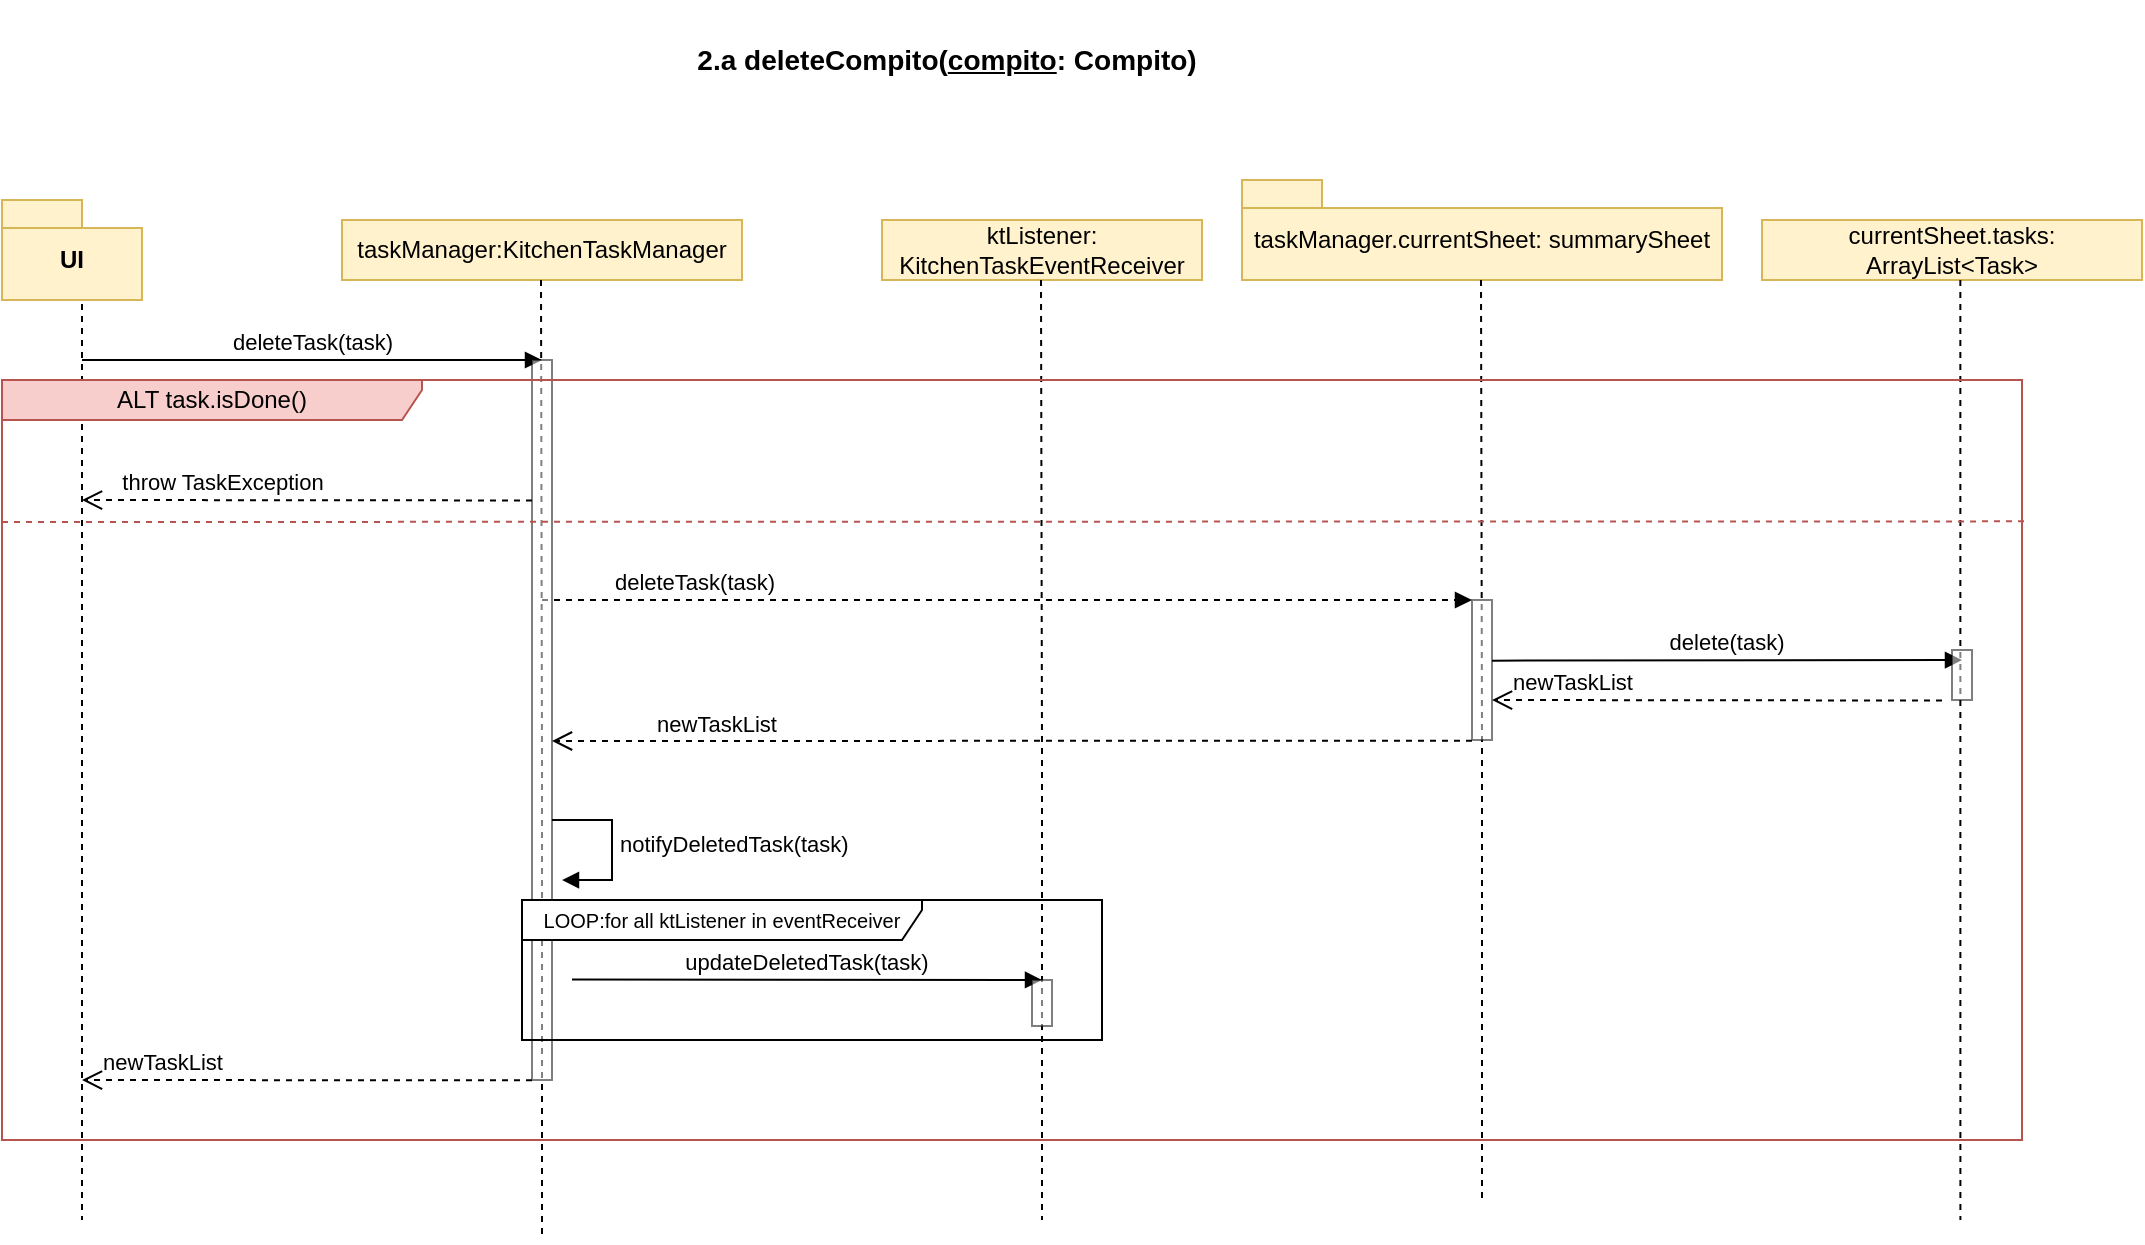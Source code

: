 <mxfile version="21.2.8" type="device">
  <diagram name="Pagina-1" id="QI-OkHlTtSYCSICKLEna">
    <mxGraphModel dx="-972" dy="721" grid="1" gridSize="10" guides="1" tooltips="1" connect="1" arrows="1" fold="1" page="1" pageScale="1" pageWidth="827" pageHeight="1169" math="0" shadow="0">
      <root>
        <mxCell id="0" />
        <mxCell id="1" parent="0" />
        <mxCell id="LRHvbplRAui-y9P_aE4K-1" style="edgeStyle=orthogonalEdgeStyle;rounded=0;orthogonalLoop=1;jettySize=auto;html=1;exitX=0.5;exitY=1;exitDx=0;exitDy=0;endArrow=none;endFill=0;dashed=1;exitPerimeter=0;" parent="1" edge="1">
          <mxGeometry relative="1" as="geometry">
            <mxPoint x="2080" y="800" as="targetPoint" />
            <mxPoint x="2080" y="336" as="sourcePoint" />
          </mxGeometry>
        </mxCell>
        <mxCell id="LRHvbplRAui-y9P_aE4K-2" value="UI" style="shape=folder;fontStyle=1;spacingTop=10;tabWidth=40;tabHeight=14;tabPosition=left;html=1;whiteSpace=wrap;fillColor=#fff2cc;strokeColor=#d6b656;" parent="1" vertex="1">
          <mxGeometry x="2040" y="290" width="70" height="50" as="geometry" />
        </mxCell>
        <mxCell id="LRHvbplRAui-y9P_aE4K-3" value="&lt;p style=&quot;margin-left: 18pt; font-size: 14px;&quot; class=&quot;MsoNormal&quot;&gt;&lt;b&gt;2.a&lt;/b&gt; &lt;b&gt;&lt;span style=&quot;line-height: 107%;&quot;&gt;deleteCompito(&lt;u&gt;compito&lt;/u&gt;: Compito)&lt;/span&gt;&lt;/b&gt;&lt;/p&gt;" style="text;html=1;align=center;verticalAlign=middle;resizable=0;points=[];autosize=1;strokeColor=none;fillColor=none;" parent="1" vertex="1">
          <mxGeometry x="2350" y="190" width="300" height="60" as="geometry" />
        </mxCell>
        <mxCell id="LRHvbplRAui-y9P_aE4K-4" value="&lt;span style=&quot;font-weight: normal;&quot;&gt;taskManager.currentSheet: summarySheet&lt;/span&gt;" style="shape=folder;fontStyle=1;spacingTop=10;tabWidth=40;tabHeight=14;tabPosition=left;html=1;whiteSpace=wrap;fillColor=#fff2cc;strokeColor=#d6b656;" parent="1" vertex="1">
          <mxGeometry x="2660" y="280" width="240" height="50" as="geometry" />
        </mxCell>
        <mxCell id="LRHvbplRAui-y9P_aE4K-5" value="taskManager:KitchenTaskManager" style="html=1;whiteSpace=wrap;fillColor=#fff2cc;strokeColor=#d6b656;" parent="1" vertex="1">
          <mxGeometry x="2210" y="300" width="200" height="30" as="geometry" />
        </mxCell>
        <mxCell id="LRHvbplRAui-y9P_aE4K-6" value="ktListener: KitchenTaskEventReceiver" style="html=1;whiteSpace=wrap;fillColor=#fff2cc;strokeColor=#d6b656;" parent="1" vertex="1">
          <mxGeometry x="2480" y="300" width="160" height="30" as="geometry" />
        </mxCell>
        <mxCell id="LRHvbplRAui-y9P_aE4K-7" style="edgeStyle=orthogonalEdgeStyle;rounded=0;orthogonalLoop=1;jettySize=auto;html=1;exitX=0.5;exitY=1;exitDx=0;exitDy=0;endArrow=none;endFill=0;dashed=1;exitPerimeter=0;" parent="1" edge="1">
          <mxGeometry relative="1" as="geometry">
            <mxPoint x="2310" y="810" as="targetPoint" />
            <mxPoint x="2309.5" y="330" as="sourcePoint" />
          </mxGeometry>
        </mxCell>
        <mxCell id="LRHvbplRAui-y9P_aE4K-8" style="edgeStyle=orthogonalEdgeStyle;rounded=0;orthogonalLoop=1;jettySize=auto;html=1;exitX=0.5;exitY=1;exitDx=0;exitDy=0;endArrow=none;endFill=0;dashed=1;exitPerimeter=0;" parent="1" edge="1">
          <mxGeometry relative="1" as="geometry">
            <mxPoint x="2560" y="800" as="targetPoint" />
            <mxPoint x="2559.5" y="330" as="sourcePoint" />
          </mxGeometry>
        </mxCell>
        <mxCell id="LRHvbplRAui-y9P_aE4K-9" style="edgeStyle=orthogonalEdgeStyle;rounded=0;orthogonalLoop=1;jettySize=auto;html=1;exitX=0.5;exitY=1;exitDx=0;exitDy=0;endArrow=none;endFill=0;dashed=1;exitPerimeter=0;" parent="1" edge="1">
          <mxGeometry relative="1" as="geometry">
            <mxPoint x="2780" y="790" as="targetPoint" />
            <mxPoint x="2779.5" y="330" as="sourcePoint" />
          </mxGeometry>
        </mxCell>
        <mxCell id="LRHvbplRAui-y9P_aE4K-10" value="deleteTask(task)" style="html=1;verticalAlign=bottom;endArrow=block;edgeStyle=elbowEdgeStyle;elbow=vertical;curved=0;rounded=0;" parent="1" edge="1">
          <mxGeometry width="80" relative="1" as="geometry">
            <mxPoint x="2080" y="370" as="sourcePoint" />
            <mxPoint x="2310" y="370" as="targetPoint" />
          </mxGeometry>
        </mxCell>
        <mxCell id="LRHvbplRAui-y9P_aE4K-11" value="deleteTask(task)" style="html=1;verticalAlign=bottom;endArrow=block;edgeStyle=elbowEdgeStyle;elbow=vertical;curved=0;rounded=0;dashed=1;" parent="1" target="LRHvbplRAui-y9P_aE4K-24" edge="1">
          <mxGeometry x="-0.672" width="80" relative="1" as="geometry">
            <mxPoint x="2310" y="490.06" as="sourcePoint" />
            <mxPoint x="2860" y="490" as="targetPoint" />
            <mxPoint as="offset" />
          </mxGeometry>
        </mxCell>
        <mxCell id="LRHvbplRAui-y9P_aE4K-23" value="" style="html=1;points=[];perimeter=orthogonalPerimeter;outlineConnect=0;targetShapes=umlLifeline;portConstraint=eastwest;newEdgeStyle={&quot;edgeStyle&quot;:&quot;elbowEdgeStyle&quot;,&quot;elbow&quot;:&quot;vertical&quot;,&quot;curved&quot;:0,&quot;rounded&quot;:0};shadow=0;imageAspect=1;fillOpacity=50;strokeOpacity=50;" parent="1" vertex="1">
          <mxGeometry x="2305" y="370" width="10" height="360" as="geometry" />
        </mxCell>
        <mxCell id="LRHvbplRAui-y9P_aE4K-24" value="" style="html=1;points=[];perimeter=orthogonalPerimeter;outlineConnect=0;targetShapes=umlLifeline;portConstraint=eastwest;newEdgeStyle={&quot;edgeStyle&quot;:&quot;elbowEdgeStyle&quot;,&quot;elbow&quot;:&quot;vertical&quot;,&quot;curved&quot;:0,&quot;rounded&quot;:0};shadow=0;imageAspect=1;fillOpacity=50;strokeOpacity=50;" parent="1" vertex="1">
          <mxGeometry x="2775" y="490" width="10" height="70" as="geometry" />
        </mxCell>
        <mxCell id="LRHvbplRAui-y9P_aE4K-27" value="notifyDeletedTask(task)" style="html=1;align=left;spacingLeft=2;endArrow=block;rounded=0;edgeStyle=orthogonalEdgeStyle;curved=0;rounded=0;" parent="1" edge="1">
          <mxGeometry relative="1" as="geometry">
            <mxPoint x="2315" y="599.97" as="sourcePoint" />
            <Array as="points">
              <mxPoint x="2345" y="629.97" />
            </Array>
            <mxPoint x="2320" y="630.029" as="targetPoint" />
          </mxGeometry>
        </mxCell>
        <mxCell id="LRHvbplRAui-y9P_aE4K-28" value="updateDeletedTask(task)" style="html=1;verticalAlign=bottom;endArrow=block;edgeStyle=elbowEdgeStyle;elbow=vertical;curved=0;rounded=0;" parent="1" edge="1">
          <mxGeometry width="80" relative="1" as="geometry">
            <mxPoint x="2325" y="679.76" as="sourcePoint" />
            <mxPoint x="2560" y="680" as="targetPoint" />
          </mxGeometry>
        </mxCell>
        <mxCell id="LRHvbplRAui-y9P_aE4K-29" value="&lt;font style=&quot;font-size: 10px;&quot;&gt;LOOP:for all ktListener in eventReceiver&lt;/font&gt;" style="shape=umlFrame;whiteSpace=wrap;html=1;pointerEvents=0;width=200;height=20;" parent="1" vertex="1">
          <mxGeometry x="2300" y="640" width="290" height="70" as="geometry" />
        </mxCell>
        <mxCell id="LRHvbplRAui-y9P_aE4K-30" value="" style="html=1;points=[];perimeter=orthogonalPerimeter;outlineConnect=0;targetShapes=umlLifeline;portConstraint=eastwest;newEdgeStyle={&quot;edgeStyle&quot;:&quot;elbowEdgeStyle&quot;,&quot;elbow&quot;:&quot;vertical&quot;,&quot;curved&quot;:0,&quot;rounded&quot;:0};shadow=0;imageAspect=1;fillOpacity=50;strokeOpacity=50;" parent="1" vertex="1">
          <mxGeometry x="2555" y="680.0" width="10" height="23" as="geometry" />
        </mxCell>
        <mxCell id="LRHvbplRAui-y9P_aE4K-47" value="currentSheet.tasks: ArrayList&amp;lt;Task&amp;gt;" style="html=1;whiteSpace=wrap;fillColor=#fff2cc;strokeColor=#d6b656;" parent="1" vertex="1">
          <mxGeometry x="2920" y="300" width="190" height="30" as="geometry" />
        </mxCell>
        <mxCell id="LRHvbplRAui-y9P_aE4K-52" value="newTaskList" style="html=1;verticalAlign=bottom;endArrow=open;dashed=1;endSize=8;edgeStyle=elbowEdgeStyle;elbow=vertical;curved=0;rounded=0;" parent="1" edge="1">
          <mxGeometry x="0.644" relative="1" as="geometry">
            <mxPoint x="2305" y="730.17" as="sourcePoint" />
            <mxPoint x="2080" y="730" as="targetPoint" />
            <mxPoint as="offset" />
          </mxGeometry>
        </mxCell>
        <mxCell id="LRHvbplRAui-y9P_aE4K-54" style="edgeStyle=orthogonalEdgeStyle;rounded=0;orthogonalLoop=1;jettySize=auto;html=1;endArrow=none;endFill=0;dashed=1;" parent="1" edge="1">
          <mxGeometry relative="1" as="geometry">
            <mxPoint x="3019" y="800" as="targetPoint" />
            <mxPoint x="3019.17" y="330" as="sourcePoint" />
            <Array as="points">
              <mxPoint x="3019" y="800" />
            </Array>
          </mxGeometry>
        </mxCell>
        <mxCell id="LRHvbplRAui-y9P_aE4K-64" value="delete(task)" style="html=1;verticalAlign=bottom;endArrow=block;edgeStyle=elbowEdgeStyle;elbow=vertical;curved=0;rounded=0;" parent="1" edge="1">
          <mxGeometry width="80" relative="1" as="geometry">
            <mxPoint x="2785" y="520.33" as="sourcePoint" />
            <mxPoint x="3020" y="520" as="targetPoint" />
          </mxGeometry>
        </mxCell>
        <mxCell id="LRHvbplRAui-y9P_aE4K-65" value="" style="html=1;points=[];perimeter=orthogonalPerimeter;outlineConnect=0;targetShapes=umlLifeline;portConstraint=eastwest;newEdgeStyle={&quot;edgeStyle&quot;:&quot;elbowEdgeStyle&quot;,&quot;elbow&quot;:&quot;vertical&quot;,&quot;curved&quot;:0,&quot;rounded&quot;:0};shadow=0;imageAspect=1;fillOpacity=50;strokeOpacity=50;" parent="1" vertex="1">
          <mxGeometry x="3015" y="515" width="10" height="25" as="geometry" />
        </mxCell>
        <mxCell id="LRHvbplRAui-y9P_aE4K-66" value="newTaskList" style="html=1;verticalAlign=bottom;endArrow=open;dashed=1;endSize=8;edgeStyle=elbowEdgeStyle;elbow=vertical;curved=0;rounded=0;" parent="1" edge="1">
          <mxGeometry x="0.644" relative="1" as="geometry">
            <mxPoint x="3010" y="540.26" as="sourcePoint" />
            <mxPoint x="2785" y="540.09" as="targetPoint" />
            <mxPoint as="offset" />
          </mxGeometry>
        </mxCell>
        <mxCell id="LRHvbplRAui-y9P_aE4K-67" value="newTaskList" style="html=1;verticalAlign=bottom;endArrow=open;dashed=1;endSize=8;edgeStyle=elbowEdgeStyle;elbow=vertical;curved=0;rounded=0;" parent="1" target="LRHvbplRAui-y9P_aE4K-23" edge="1">
          <mxGeometry x="0.644" relative="1" as="geometry">
            <mxPoint x="2775" y="560.35" as="sourcePoint" />
            <mxPoint x="2550" y="560.18" as="targetPoint" />
            <mxPoint as="offset" />
          </mxGeometry>
        </mxCell>
        <mxCell id="LRHvbplRAui-y9P_aE4K-68" value="ALT task.isDone()" style="shape=umlFrame;whiteSpace=wrap;html=1;pointerEvents=0;width=210;height=20;fillColor=#f8cecc;strokeColor=#b85450;" parent="1" vertex="1">
          <mxGeometry x="2040" y="380" width="1010" height="380" as="geometry" />
        </mxCell>
        <mxCell id="LRHvbplRAui-y9P_aE4K-69" value="throw TaskException" style="html=1;verticalAlign=bottom;endArrow=open;dashed=1;endSize=8;edgeStyle=elbowEdgeStyle;elbow=vertical;curved=0;rounded=0;" parent="1" edge="1">
          <mxGeometry x="0.376" relative="1" as="geometry">
            <mxPoint x="2305" y="440.23" as="sourcePoint" />
            <mxPoint x="2080" y="440.06" as="targetPoint" />
            <mxPoint as="offset" />
          </mxGeometry>
        </mxCell>
        <mxCell id="LRHvbplRAui-y9P_aE4K-70" value="" style="html=1;verticalAlign=bottom;endArrow=none;dashed=1;endSize=8;edgeStyle=elbowEdgeStyle;elbow=vertical;curved=0;rounded=0;exitX=1.001;exitY=0.186;exitDx=0;exitDy=0;exitPerimeter=0;endFill=0;fillColor=#f8cecc;strokeColor=#b85450;" parent="1" source="LRHvbplRAui-y9P_aE4K-68" edge="1">
          <mxGeometry x="0.376" relative="1" as="geometry">
            <mxPoint x="2265" y="470.29" as="sourcePoint" />
            <mxPoint x="2040" y="470.12" as="targetPoint" />
            <mxPoint as="offset" />
            <Array as="points">
              <mxPoint x="2560" y="451" />
            </Array>
          </mxGeometry>
        </mxCell>
      </root>
    </mxGraphModel>
  </diagram>
</mxfile>
